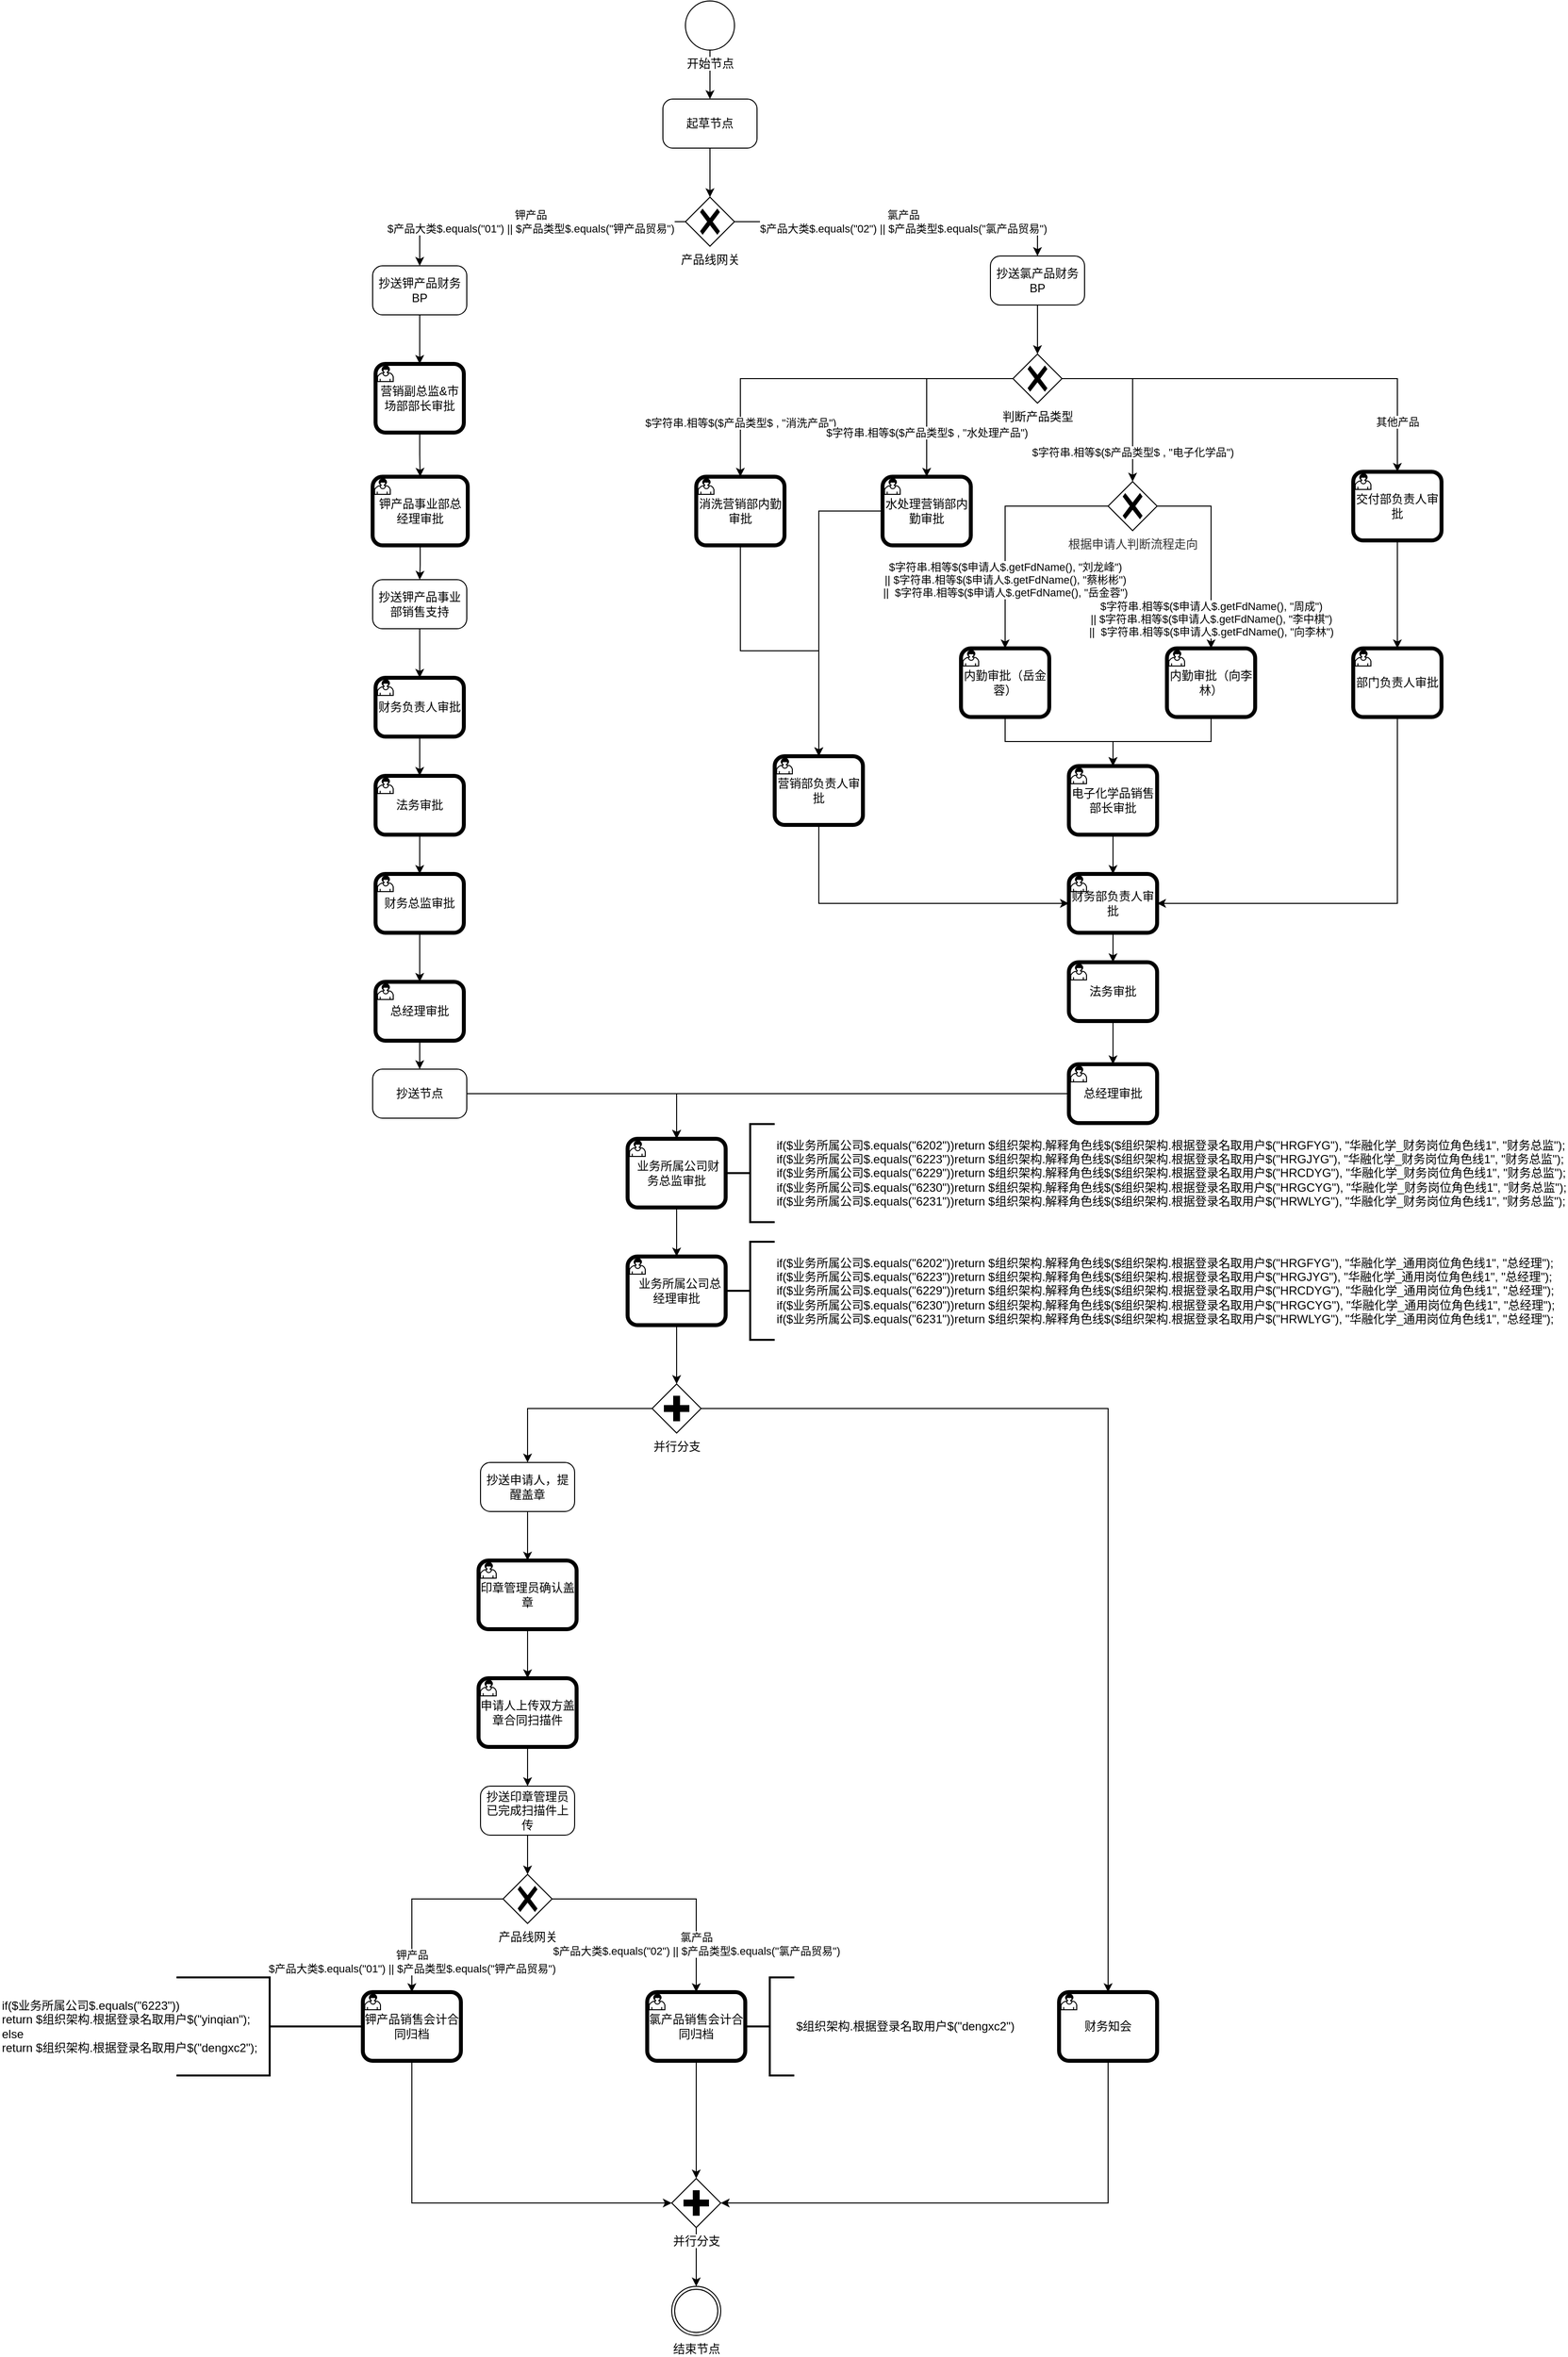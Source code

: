 <mxfile version="14.9.6" type="device"><diagram id="mCXLW7hMvnV6AIE4tuFE" name="销售合同"><mxGraphModel dx="1756" dy="630" grid="1" gridSize="10" guides="1" tooltips="1" connect="1" arrows="1" fold="1" page="1" pageScale="1" pageWidth="827" pageHeight="1169" math="0" shadow="0"><root><mxCell id="0"/><mxCell id="1" parent="0"/><mxCell id="2huFLet8-t7IHX91c-Gu-3" value="" style="edgeStyle=orthogonalEdgeStyle;rounded=0;orthogonalLoop=1;jettySize=auto;html=1;" parent="1" source="2huFLet8-t7IHX91c-Gu-1" target="2huFLet8-t7IHX91c-Gu-2" edge="1"><mxGeometry relative="1" as="geometry"/></mxCell><mxCell id="2huFLet8-t7IHX91c-Gu-1" value="开始节点" style="points=[[0.145,0.145,0],[0.5,0,0],[0.855,0.145,0],[1,0.5,0],[0.855,0.855,0],[0.5,1,0],[0.145,0.855,0],[0,0.5,0]];shape=mxgraph.bpmn.event;html=1;verticalLabelPosition=bottom;labelBackgroundColor=#ffffff;verticalAlign=top;align=center;perimeter=ellipsePerimeter;outlineConnect=0;aspect=fixed;outline=standard;symbol=general;" parent="1" vertex="1"><mxGeometry x="389" y="30" width="50" height="50" as="geometry"/></mxCell><mxCell id="2huFLet8-t7IHX91c-Gu-5" style="edgeStyle=orthogonalEdgeStyle;rounded=0;orthogonalLoop=1;jettySize=auto;html=1;exitX=0.5;exitY=1;exitDx=0;exitDy=0;exitPerimeter=0;" parent="1" source="2huFLet8-t7IHX91c-Gu-2" target="2huFLet8-t7IHX91c-Gu-4" edge="1"><mxGeometry relative="1" as="geometry"/></mxCell><mxCell id="2huFLet8-t7IHX91c-Gu-2" value="起草节点" style="points=[[0.25,0,0],[0.5,0,0],[0.75,0,0],[1,0.25,0],[1,0.5,0],[1,0.75,0],[0.75,1,0],[0.5,1,0],[0.25,1,0],[0,0.75,0],[0,0.5,0],[0,0.25,0]];shape=mxgraph.bpmn.task;whiteSpace=wrap;rectStyle=rounded;size=10;taskMarker=abstract;" parent="1" vertex="1"><mxGeometry x="366" y="130" width="96" height="50" as="geometry"/></mxCell><mxCell id="2huFLet8-t7IHX91c-Gu-8" value="钾产品&lt;br&gt;$产品大类$.equals(&quot;01&quot;) || $产品类型$.equals(&quot;钾产品贸易&quot;)" style="edgeStyle=orthogonalEdgeStyle;rounded=0;orthogonalLoop=1;jettySize=auto;html=1;exitX=0;exitY=0.5;exitDx=0;exitDy=0;exitPerimeter=0;" parent="1" source="2huFLet8-t7IHX91c-Gu-4" target="2huFLet8-t7IHX91c-Gu-7" edge="1"><mxGeometry relative="1" as="geometry"/></mxCell><mxCell id="2huFLet8-t7IHX91c-Gu-10" value="氯产品&lt;br&gt;$产品大类$.equals(&quot;02&quot;) || $产品类型$.equals(&quot;氯产品贸易&quot;)" style="edgeStyle=orthogonalEdgeStyle;rounded=0;orthogonalLoop=1;jettySize=auto;html=1;exitX=1;exitY=0.5;exitDx=0;exitDy=0;exitPerimeter=0;entryX=0.5;entryY=0;entryDx=0;entryDy=0;entryPerimeter=0;" parent="1" source="2huFLet8-t7IHX91c-Gu-4" target="2huFLet8-t7IHX91c-Gu-9" edge="1"><mxGeometry relative="1" as="geometry"/></mxCell><mxCell id="2huFLet8-t7IHX91c-Gu-4" value="产品线网关" style="points=[[0.25,0.25,0],[0.5,0,0],[0.75,0.25,0],[1,0.5,0],[0.75,0.75,0],[0.5,1,0],[0.25,0.75,0],[0,0.5,0]];shape=mxgraph.bpmn.gateway2;html=1;verticalLabelPosition=bottom;labelBackgroundColor=#ffffff;verticalAlign=top;align=center;perimeter=rhombusPerimeter;outlineConnect=0;outline=none;symbol=none;gwType=exclusive;" parent="1" vertex="1"><mxGeometry x="389" y="230" width="50" height="50" as="geometry"/></mxCell><mxCell id="2huFLet8-t7IHX91c-Gu-12" value="" style="edgeStyle=orthogonalEdgeStyle;rounded=0;orthogonalLoop=1;jettySize=auto;html=1;" parent="1" source="2huFLet8-t7IHX91c-Gu-7" target="2huFLet8-t7IHX91c-Gu-11" edge="1"><mxGeometry relative="1" as="geometry"/></mxCell><mxCell id="2huFLet8-t7IHX91c-Gu-7" value="抄送钾产品财务BP" style="points=[[0.25,0,0],[0.5,0,0],[0.75,0,0],[1,0.25,0],[1,0.5,0],[1,0.75,0],[0.75,1,0],[0.5,1,0],[0.25,1,0],[0,0.75,0],[0,0.5,0],[0,0.25,0]];shape=mxgraph.bpmn.task;whiteSpace=wrap;rectStyle=rounded;size=10;taskMarker=abstract;" parent="1" vertex="1"><mxGeometry x="70" y="300" width="96" height="50" as="geometry"/></mxCell><mxCell id="2huFLet8-t7IHX91c-Gu-63" style="edgeStyle=orthogonalEdgeStyle;rounded=0;orthogonalLoop=1;jettySize=auto;html=1;exitX=0.5;exitY=1;exitDx=0;exitDy=0;exitPerimeter=0;entryX=0.5;entryY=0;entryDx=0;entryDy=0;entryPerimeter=0;" parent="1" source="2huFLet8-t7IHX91c-Gu-9" target="2huFLet8-t7IHX91c-Gu-62" edge="1"><mxGeometry relative="1" as="geometry"/></mxCell><mxCell id="2huFLet8-t7IHX91c-Gu-9" value="抄送氯产品财务BP" style="points=[[0.25,0,0],[0.5,0,0],[0.75,0,0],[1,0.25,0],[1,0.5,0],[1,0.75,0],[0.75,1,0],[0.5,1,0],[0.25,1,0],[0,0.75,0],[0,0.5,0],[0,0.25,0]];shape=mxgraph.bpmn.task;whiteSpace=wrap;rectStyle=rounded;size=10;taskMarker=abstract;" parent="1" vertex="1"><mxGeometry x="700" y="290" width="96" height="50" as="geometry"/></mxCell><mxCell id="2huFLet8-t7IHX91c-Gu-14" value="" style="edgeStyle=orthogonalEdgeStyle;rounded=0;orthogonalLoop=1;jettySize=auto;html=1;" parent="1" source="2huFLet8-t7IHX91c-Gu-11" target="2huFLet8-t7IHX91c-Gu-13" edge="1"><mxGeometry relative="1" as="geometry"/></mxCell><mxCell id="2huFLet8-t7IHX91c-Gu-11" value="营销副总监&amp;市场部部长审批" style="points=[[0.25,0,0],[0.5,0,0],[0.75,0,0],[1,0.25,0],[1,0.5,0],[1,0.75,0],[0.75,1,0],[0.5,1,0],[0.25,1,0],[0,0.75,0],[0,0.5,0],[0,0.25,0]];shape=mxgraph.bpmn.task;whiteSpace=wrap;rectStyle=rounded;size=10;bpmnShapeType=call;taskMarker=user;" parent="1" vertex="1"><mxGeometry x="73" y="400" width="90" height="70" as="geometry"/></mxCell><mxCell id="2huFLet8-t7IHX91c-Gu-16" value="" style="edgeStyle=orthogonalEdgeStyle;rounded=0;orthogonalLoop=1;jettySize=auto;html=1;" parent="1" source="2huFLet8-t7IHX91c-Gu-13" target="2huFLet8-t7IHX91c-Gu-15" edge="1"><mxGeometry relative="1" as="geometry"/></mxCell><mxCell id="2huFLet8-t7IHX91c-Gu-13" value="钾产品事业部总经理审批" style="points=[[0.25,0,0],[0.5,0,0],[0.75,0,0],[1,0.25,0],[1,0.5,0],[1,0.75,0],[0.75,1,0],[0.5,1,0],[0.25,1,0],[0,0.75,0],[0,0.5,0],[0,0.25,0]];shape=mxgraph.bpmn.task;whiteSpace=wrap;rectStyle=rounded;size=10;bpmnShapeType=call;taskMarker=user;" parent="1" vertex="1"><mxGeometry x="70" y="515" width="97" height="70" as="geometry"/></mxCell><mxCell id="2huFLet8-t7IHX91c-Gu-18" value="" style="edgeStyle=orthogonalEdgeStyle;rounded=0;orthogonalLoop=1;jettySize=auto;html=1;" parent="1" source="2huFLet8-t7IHX91c-Gu-15" target="2huFLet8-t7IHX91c-Gu-17" edge="1"><mxGeometry relative="1" as="geometry"/></mxCell><mxCell id="2huFLet8-t7IHX91c-Gu-15" value="抄送钾产品事业部销售支持" style="points=[[0.25,0,0],[0.5,0,0],[0.75,0,0],[1,0.25,0],[1,0.5,0],[1,0.75,0],[0.75,1,0],[0.5,1,0],[0.25,1,0],[0,0.75,0],[0,0.5,0],[0,0.25,0]];shape=mxgraph.bpmn.task;whiteSpace=wrap;rectStyle=rounded;size=10;taskMarker=abstract;" parent="1" vertex="1"><mxGeometry x="70" y="620" width="96" height="50" as="geometry"/></mxCell><mxCell id="2huFLet8-t7IHX91c-Gu-22" value="" style="edgeStyle=orthogonalEdgeStyle;rounded=0;orthogonalLoop=1;jettySize=auto;html=1;" parent="1" source="2huFLet8-t7IHX91c-Gu-17" target="2huFLet8-t7IHX91c-Gu-19" edge="1"><mxGeometry relative="1" as="geometry"/></mxCell><mxCell id="2huFLet8-t7IHX91c-Gu-17" value="财务负责人审批" style="points=[[0.25,0,0],[0.5,0,0],[0.75,0,0],[1,0.25,0],[1,0.5,0],[1,0.75,0],[0.75,1,0],[0.5,1,0],[0.25,1,0],[0,0.75,0],[0,0.5,0],[0,0.25,0]];shape=mxgraph.bpmn.task;whiteSpace=wrap;rectStyle=rounded;size=10;bpmnShapeType=call;taskMarker=user;" parent="1" vertex="1"><mxGeometry x="73" y="720" width="90" height="60" as="geometry"/></mxCell><mxCell id="2huFLet8-t7IHX91c-Gu-23" value="" style="edgeStyle=orthogonalEdgeStyle;rounded=0;orthogonalLoop=1;jettySize=auto;html=1;" parent="1" source="2huFLet8-t7IHX91c-Gu-19" target="2huFLet8-t7IHX91c-Gu-20" edge="1"><mxGeometry relative="1" as="geometry"/></mxCell><mxCell id="2huFLet8-t7IHX91c-Gu-19" value="法务审批" style="points=[[0.25,0,0],[0.5,0,0],[0.75,0,0],[1,0.25,0],[1,0.5,0],[1,0.75,0],[0.75,1,0],[0.5,1,0],[0.25,1,0],[0,0.75,0],[0,0.5,0],[0,0.25,0]];shape=mxgraph.bpmn.task;whiteSpace=wrap;rectStyle=rounded;size=10;bpmnShapeType=call;taskMarker=user;" parent="1" vertex="1"><mxGeometry x="73" y="820" width="90" height="60" as="geometry"/></mxCell><mxCell id="2huFLet8-t7IHX91c-Gu-24" value="" style="edgeStyle=orthogonalEdgeStyle;rounded=0;orthogonalLoop=1;jettySize=auto;html=1;" parent="1" source="2huFLet8-t7IHX91c-Gu-20" target="2huFLet8-t7IHX91c-Gu-21" edge="1"><mxGeometry relative="1" as="geometry"/></mxCell><mxCell id="2huFLet8-t7IHX91c-Gu-20" value="财务总监审批" style="points=[[0.25,0,0],[0.5,0,0],[0.75,0,0],[1,0.25,0],[1,0.5,0],[1,0.75,0],[0.75,1,0],[0.5,1,0],[0.25,1,0],[0,0.75,0],[0,0.5,0],[0,0.25,0]];shape=mxgraph.bpmn.task;whiteSpace=wrap;rectStyle=rounded;size=10;bpmnShapeType=call;taskMarker=user;" parent="1" vertex="1"><mxGeometry x="73" y="920" width="90" height="60" as="geometry"/></mxCell><mxCell id="2huFLet8-t7IHX91c-Gu-26" value="" style="edgeStyle=orthogonalEdgeStyle;rounded=0;orthogonalLoop=1;jettySize=auto;html=1;" parent="1" source="2huFLet8-t7IHX91c-Gu-21" target="2huFLet8-t7IHX91c-Gu-25" edge="1"><mxGeometry relative="1" as="geometry"/></mxCell><mxCell id="2huFLet8-t7IHX91c-Gu-21" value="总经理审批" style="points=[[0.25,0,0],[0.5,0,0],[0.75,0,0],[1,0.25,0],[1,0.5,0],[1,0.75,0],[0.75,1,0],[0.5,1,0],[0.25,1,0],[0,0.75,0],[0,0.5,0],[0,0.25,0]];shape=mxgraph.bpmn.task;whiteSpace=wrap;rectStyle=rounded;size=10;bpmnShapeType=call;taskMarker=user;" parent="1" vertex="1"><mxGeometry x="73" y="1030" width="90" height="60" as="geometry"/></mxCell><mxCell id="2huFLet8-t7IHX91c-Gu-31" style="edgeStyle=orthogonalEdgeStyle;rounded=0;orthogonalLoop=1;jettySize=auto;html=1;exitX=1;exitY=0.5;exitDx=0;exitDy=0;exitPerimeter=0;entryX=0.5;entryY=0;entryDx=0;entryDy=0;entryPerimeter=0;" parent="1" source="2huFLet8-t7IHX91c-Gu-25" target="2huFLet8-t7IHX91c-Gu-27" edge="1"><mxGeometry relative="1" as="geometry"/></mxCell><mxCell id="2huFLet8-t7IHX91c-Gu-25" value="抄送节点" style="points=[[0.25,0,0],[0.5,0,0],[0.75,0,0],[1,0.25,0],[1,0.5,0],[1,0.75,0],[0.75,1,0],[0.5,1,0],[0.25,1,0],[0,0.75,0],[0,0.5,0],[0,0.25,0]];shape=mxgraph.bpmn.task;whiteSpace=wrap;rectStyle=rounded;size=10;taskMarker=abstract;" parent="1" vertex="1"><mxGeometry x="70" y="1119" width="96" height="50" as="geometry"/></mxCell><mxCell id="2huFLet8-t7IHX91c-Gu-32" value="" style="edgeStyle=orthogonalEdgeStyle;rounded=0;orthogonalLoop=1;jettySize=auto;html=1;" parent="1" source="2huFLet8-t7IHX91c-Gu-27" target="2huFLet8-t7IHX91c-Gu-29" edge="1"><mxGeometry relative="1" as="geometry"/></mxCell><mxCell id="2huFLet8-t7IHX91c-Gu-27" value=" 业务所属公司财务总监审批" style="points=[[0.25,0,0],[0.5,0,0],[0.75,0,0],[1,0.25,0],[1,0.5,0],[1,0.75,0],[0.75,1,0],[0.5,1,0],[0.25,1,0],[0,0.75,0],[0,0.5,0],[0,0.25,0]];shape=mxgraph.bpmn.task;whiteSpace=wrap;rectStyle=rounded;size=10;bpmnShapeType=call;taskMarker=user;" parent="1" vertex="1"><mxGeometry x="330" y="1190" width="100" height="70" as="geometry"/></mxCell><mxCell id="2huFLet8-t7IHX91c-Gu-28" value="if($业务所属公司$.equals(&quot;6202&quot;))return $组织架构.解释角色线$($组织架构.根据登录名取用户$(&quot;HRGFYG&quot;), &quot;华融化学_财务岗位角色线1&quot;, &quot;财务总监&quot;);&lt;br&gt;if($业务所属公司$.equals(&quot;6223&quot;))return $组织架构.解释角色线$($组织架构.根据登录名取用户$(&quot;HRGJYG&quot;), &quot;华融化学_财务岗位角色线1&quot;, &quot;财务总监&quot;);&lt;br&gt;if($业务所属公司$.equals(&quot;6229&quot;))return $组织架构.解释角色线$($组织架构.根据登录名取用户$(&quot;HRCDYG&quot;), &quot;华融化学_财务岗位角色线1&quot;, &quot;财务总监&quot;);&lt;br&gt;if($业务所属公司$.equals(&quot;6230&quot;))return $组织架构.解释角色线$($组织架构.根据登录名取用户$(&quot;HRGCYG&quot;), &quot;华融化学_财务岗位角色线1&quot;, &quot;财务总监&quot;);&lt;br&gt;if($业务所属公司$.equals(&quot;6231&quot;))return $组织架构.解释角色线$($组织架构.根据登录名取用户$(&quot;HRWLYG&quot;), &quot;华融化学_财务岗位角色线1&quot;, &quot;财务总监&quot;);" style="strokeWidth=2;html=1;shape=mxgraph.flowchart.annotation_2;align=left;labelPosition=right;pointerEvents=1;" parent="1" vertex="1"><mxGeometry x="430" y="1175" width="50" height="100" as="geometry"/></mxCell><mxCell id="2huFLet8-t7IHX91c-Gu-34" style="edgeStyle=orthogonalEdgeStyle;rounded=0;orthogonalLoop=1;jettySize=auto;html=1;exitX=0.5;exitY=1;exitDx=0;exitDy=0;exitPerimeter=0;" parent="1" source="2huFLet8-t7IHX91c-Gu-29" target="2huFLet8-t7IHX91c-Gu-33" edge="1"><mxGeometry relative="1" as="geometry"/></mxCell><mxCell id="2huFLet8-t7IHX91c-Gu-29" value="  业务所属公司总经理审批" style="points=[[0.25,0,0],[0.5,0,0],[0.75,0,0],[1,0.25,0],[1,0.5,0],[1,0.75,0],[0.75,1,0],[0.5,1,0],[0.25,1,0],[0,0.75,0],[0,0.5,0],[0,0.25,0]];shape=mxgraph.bpmn.task;whiteSpace=wrap;rectStyle=rounded;size=10;bpmnShapeType=call;taskMarker=user;" parent="1" vertex="1"><mxGeometry x="330" y="1310" width="100" height="70" as="geometry"/></mxCell><mxCell id="2huFLet8-t7IHX91c-Gu-30" value="if($业务所属公司$.equals(&quot;6202&quot;))return $组织架构.解释角色线$($组织架构.根据登录名取用户$(&quot;HRGFYG&quot;), &quot;华融化学_通用岗位角色线1&quot;, &quot;总经理&quot;);&lt;br&gt;if($业务所属公司$.equals(&quot;6223&quot;))return $组织架构.解释角色线$($组织架构.根据登录名取用户$(&quot;HRGJYG&quot;), &quot;华融化学_通用岗位角色线1&quot;, &quot;总经理&quot;);&lt;br&gt;if($业务所属公司$.equals(&quot;6229&quot;))return $组织架构.解释角色线$($组织架构.根据登录名取用户$(&quot;HRCDYG&quot;), &quot;华融化学_通用岗位角色线1&quot;, &quot;总经理&quot;);&lt;br&gt;if($业务所属公司$.equals(&quot;6230&quot;))return $组织架构.解释角色线$($组织架构.根据登录名取用户$(&quot;HRGCYG&quot;), &quot;华融化学_通用岗位角色线1&quot;, &quot;总经理&quot;);&lt;br&gt;if($业务所属公司$.equals(&quot;6231&quot;))return $组织架构.解释角色线$($组织架构.根据登录名取用户$(&quot;HRWLYG&quot;), &quot;华融化学_通用岗位角色线1&quot;, &quot;总经理&quot;);" style="strokeWidth=2;html=1;shape=mxgraph.flowchart.annotation_2;align=left;labelPosition=right;pointerEvents=1;" parent="1" vertex="1"><mxGeometry x="430" y="1295" width="50" height="100" as="geometry"/></mxCell><mxCell id="2huFLet8-t7IHX91c-Gu-36" style="edgeStyle=orthogonalEdgeStyle;rounded=0;orthogonalLoop=1;jettySize=auto;html=1;exitX=0;exitY=0.5;exitDx=0;exitDy=0;exitPerimeter=0;" parent="1" source="2huFLet8-t7IHX91c-Gu-33" target="2huFLet8-t7IHX91c-Gu-35" edge="1"><mxGeometry relative="1" as="geometry"/></mxCell><mxCell id="2huFLet8-t7IHX91c-Gu-55" style="edgeStyle=orthogonalEdgeStyle;rounded=0;orthogonalLoop=1;jettySize=auto;html=1;exitX=1;exitY=0.5;exitDx=0;exitDy=0;exitPerimeter=0;entryX=0.5;entryY=0;entryDx=0;entryDy=0;entryPerimeter=0;" parent="1" source="2huFLet8-t7IHX91c-Gu-33" target="2huFLet8-t7IHX91c-Gu-54" edge="1"><mxGeometry relative="1" as="geometry"/></mxCell><mxCell id="2huFLet8-t7IHX91c-Gu-33" value="并行分支" style="points=[[0.25,0.25,0],[0.5,0,0],[0.75,0.25,0],[1,0.5,0],[0.75,0.75,0],[0.5,1,0],[0.25,0.75,0],[0,0.5,0]];shape=mxgraph.bpmn.gateway2;html=1;verticalLabelPosition=bottom;labelBackgroundColor=#ffffff;verticalAlign=top;align=center;perimeter=rhombusPerimeter;outlineConnect=0;outline=none;symbol=none;gwType=parallel;" parent="1" vertex="1"><mxGeometry x="355" y="1440" width="50" height="50" as="geometry"/></mxCell><mxCell id="2huFLet8-t7IHX91c-Gu-38" value="" style="edgeStyle=orthogonalEdgeStyle;rounded=0;orthogonalLoop=1;jettySize=auto;html=1;" parent="1" source="2huFLet8-t7IHX91c-Gu-35" target="2huFLet8-t7IHX91c-Gu-37" edge="1"><mxGeometry relative="1" as="geometry"/></mxCell><mxCell id="2huFLet8-t7IHX91c-Gu-35" value="抄送申请人，提醒盖章" style="points=[[0.25,0,0],[0.5,0,0],[0.75,0,0],[1,0.25,0],[1,0.5,0],[1,0.75,0],[0.75,1,0],[0.5,1,0],[0.25,1,0],[0,0.75,0],[0,0.5,0],[0,0.25,0]];shape=mxgraph.bpmn.task;whiteSpace=wrap;rectStyle=rounded;size=10;taskMarker=abstract;" parent="1" vertex="1"><mxGeometry x="180" y="1520" width="96" height="50" as="geometry"/></mxCell><mxCell id="2huFLet8-t7IHX91c-Gu-40" value="" style="edgeStyle=orthogonalEdgeStyle;rounded=0;orthogonalLoop=1;jettySize=auto;html=1;" parent="1" source="2huFLet8-t7IHX91c-Gu-37" target="2huFLet8-t7IHX91c-Gu-39" edge="1"><mxGeometry relative="1" as="geometry"/></mxCell><mxCell id="2huFLet8-t7IHX91c-Gu-37" value="印章管理员确认盖章" style="points=[[0.25,0,0],[0.5,0,0],[0.75,0,0],[1,0.25,0],[1,0.5,0],[1,0.75,0],[0.75,1,0],[0.5,1,0],[0.25,1,0],[0,0.75,0],[0,0.5,0],[0,0.25,0]];shape=mxgraph.bpmn.task;whiteSpace=wrap;rectStyle=rounded;size=10;bpmnShapeType=call;taskMarker=user;" parent="1" vertex="1"><mxGeometry x="178" y="1620" width="100" height="70" as="geometry"/></mxCell><mxCell id="2huFLet8-t7IHX91c-Gu-42" value="" style="edgeStyle=orthogonalEdgeStyle;rounded=0;orthogonalLoop=1;jettySize=auto;html=1;" parent="1" source="2huFLet8-t7IHX91c-Gu-39" target="2huFLet8-t7IHX91c-Gu-41" edge="1"><mxGeometry relative="1" as="geometry"/></mxCell><mxCell id="2huFLet8-t7IHX91c-Gu-39" value="申请人上传双方盖章合同扫描件" style="points=[[0.25,0,0],[0.5,0,0],[0.75,0,0],[1,0.25,0],[1,0.5,0],[1,0.75,0],[0.75,1,0],[0.5,1,0],[0.25,1,0],[0,0.75,0],[0,0.5,0],[0,0.25,0]];shape=mxgraph.bpmn.task;whiteSpace=wrap;rectStyle=rounded;size=10;bpmnShapeType=call;taskMarker=user;" parent="1" vertex="1"><mxGeometry x="178" y="1740" width="100" height="70" as="geometry"/></mxCell><mxCell id="2huFLet8-t7IHX91c-Gu-46" value="" style="edgeStyle=orthogonalEdgeStyle;rounded=0;orthogonalLoop=1;jettySize=auto;html=1;" parent="1" source="2huFLet8-t7IHX91c-Gu-41" target="2huFLet8-t7IHX91c-Gu-45" edge="1"><mxGeometry relative="1" as="geometry"/></mxCell><mxCell id="2huFLet8-t7IHX91c-Gu-41" value="抄送印章管理员已完成扫描件上传" style="points=[[0.25,0,0],[0.5,0,0],[0.75,0,0],[1,0.25,0],[1,0.5,0],[1,0.75,0],[0.75,1,0],[0.5,1,0],[0.25,1,0],[0,0.75,0],[0,0.5,0],[0,0.25,0]];shape=mxgraph.bpmn.task;whiteSpace=wrap;rectStyle=rounded;size=10;taskMarker=abstract;" parent="1" vertex="1"><mxGeometry x="180" y="1850" width="96" height="50" as="geometry"/></mxCell><mxCell id="2huFLet8-t7IHX91c-Gu-43" value="钾产品&lt;br&gt;$产品大类$.equals(&quot;01&quot;) || $产品类型$.equals(&quot;钾产品贸易&quot;)" style="edgeStyle=orthogonalEdgeStyle;rounded=0;orthogonalLoop=1;jettySize=auto;html=1;exitX=0;exitY=0.5;exitDx=0;exitDy=0;exitPerimeter=0;entryX=0.5;entryY=0;entryDx=0;entryDy=0;entryPerimeter=0;" parent="1" source="2huFLet8-t7IHX91c-Gu-45" target="2huFLet8-t7IHX91c-Gu-47" edge="1"><mxGeometry x="0.681" relative="1" as="geometry"><mxPoint x="-70" y="2010" as="targetPoint"/><mxPoint y="-1" as="offset"/></mxGeometry></mxCell><mxCell id="2huFLet8-t7IHX91c-Gu-44" value="氯产品&lt;br&gt;$产品大类$.equals(&quot;02&quot;) || $产品类型$.equals(&quot;氯产品贸易&quot;)" style="edgeStyle=orthogonalEdgeStyle;rounded=0;orthogonalLoop=1;jettySize=auto;html=1;exitX=1;exitY=0.5;exitDx=0;exitDy=0;exitPerimeter=0;entryX=0.5;entryY=0;entryDx=0;entryDy=0;entryPerimeter=0;" parent="1" source="2huFLet8-t7IHX91c-Gu-45" target="2huFLet8-t7IHX91c-Gu-48" edge="1"><mxGeometry x="0.587" relative="1" as="geometry"><mxPoint x="560" y="2000" as="targetPoint"/><mxPoint y="1" as="offset"/></mxGeometry></mxCell><mxCell id="2huFLet8-t7IHX91c-Gu-45" value="产品线网关" style="points=[[0.25,0.25,0],[0.5,0,0],[0.75,0.25,0],[1,0.5,0],[0.75,0.75,0],[0.5,1,0],[0.25,0.75,0],[0,0.5,0]];shape=mxgraph.bpmn.gateway2;html=1;verticalLabelPosition=bottom;labelBackgroundColor=#ffffff;verticalAlign=top;align=center;perimeter=rhombusPerimeter;outlineConnect=0;outline=none;symbol=none;gwType=exclusive;" parent="1" vertex="1"><mxGeometry x="203" y="1940" width="50" height="50" as="geometry"/></mxCell><mxCell id="2huFLet8-t7IHX91c-Gu-56" style="edgeStyle=orthogonalEdgeStyle;rounded=0;orthogonalLoop=1;jettySize=auto;html=1;exitX=0.5;exitY=1;exitDx=0;exitDy=0;exitPerimeter=0;entryX=0;entryY=0.5;entryDx=0;entryDy=0;entryPerimeter=0;" parent="1" source="2huFLet8-t7IHX91c-Gu-47" target="2huFLet8-t7IHX91c-Gu-53" edge="1"><mxGeometry relative="1" as="geometry"/></mxCell><mxCell id="2huFLet8-t7IHX91c-Gu-47" value="钾产品销售会计合同归档" style="points=[[0.25,0,0],[0.5,0,0],[0.75,0,0],[1,0.25,0],[1,0.5,0],[1,0.75,0],[0.75,1,0],[0.5,1,0],[0.25,1,0],[0,0.75,0],[0,0.5,0],[0,0.25,0]];shape=mxgraph.bpmn.task;whiteSpace=wrap;rectStyle=rounded;size=10;bpmnShapeType=call;taskMarker=user;" parent="1" vertex="1"><mxGeometry x="60" y="2060" width="100" height="70" as="geometry"/></mxCell><mxCell id="2huFLet8-t7IHX91c-Gu-57" style="edgeStyle=orthogonalEdgeStyle;rounded=0;orthogonalLoop=1;jettySize=auto;html=1;exitX=0.5;exitY=1;exitDx=0;exitDy=0;exitPerimeter=0;entryX=0.5;entryY=0;entryDx=0;entryDy=0;entryPerimeter=0;" parent="1" source="2huFLet8-t7IHX91c-Gu-48" target="2huFLet8-t7IHX91c-Gu-53" edge="1"><mxGeometry relative="1" as="geometry"/></mxCell><mxCell id="2huFLet8-t7IHX91c-Gu-48" value="氯产品销售会计合同归档" style="points=[[0.25,0,0],[0.5,0,0],[0.75,0,0],[1,0.25,0],[1,0.5,0],[1,0.75,0],[0.75,1,0],[0.5,1,0],[0.25,1,0],[0,0.75,0],[0,0.5,0],[0,0.25,0]];shape=mxgraph.bpmn.task;whiteSpace=wrap;rectStyle=rounded;size=10;bpmnShapeType=call;taskMarker=user;" parent="1" vertex="1"><mxGeometry x="350" y="2060" width="100" height="70" as="geometry"/></mxCell><mxCell id="2huFLet8-t7IHX91c-Gu-49" value="" style="strokeWidth=2;html=1;shape=mxgraph.flowchart.annotation_2;align=left;labelPosition=right;pointerEvents=1;rotation=180;" parent="1" vertex="1"><mxGeometry x="-130" y="2045" width="190" height="100" as="geometry"/></mxCell><mxCell id="2huFLet8-t7IHX91c-Gu-51" value="if($业务所属公司$.equals(&quot;6223&quot;))&lt;br&gt;return $组织架构.根据登录名取用户$(&quot;yinqian&quot;);&lt;br&gt;else&lt;br&gt;return $组织架构.根据登录名取用户$(&quot;dengxc2&quot;);" style="text;html=1;strokeColor=none;fillColor=none;align=left;verticalAlign=middle;whiteSpace=wrap;rounded=0;" parent="1" vertex="1"><mxGeometry x="-310" y="2050" width="270" height="90" as="geometry"/></mxCell><mxCell id="2huFLet8-t7IHX91c-Gu-52" value="$组织架构.根据登录名取用户$(&quot;dengxc2&quot;)" style="strokeWidth=2;html=1;shape=mxgraph.flowchart.annotation_2;align=left;labelPosition=right;pointerEvents=1;" parent="1" vertex="1"><mxGeometry x="450" y="2045" width="50" height="100" as="geometry"/></mxCell><mxCell id="2huFLet8-t7IHX91c-Gu-60" value="" style="edgeStyle=orthogonalEdgeStyle;rounded=0;orthogonalLoop=1;jettySize=auto;html=1;" parent="1" source="2huFLet8-t7IHX91c-Gu-53" target="2huFLet8-t7IHX91c-Gu-59" edge="1"><mxGeometry relative="1" as="geometry"/></mxCell><mxCell id="2huFLet8-t7IHX91c-Gu-53" value="并行分支" style="points=[[0.25,0.25,0],[0.5,0,0],[0.75,0.25,0],[1,0.5,0],[0.75,0.75,0],[0.5,1,0],[0.25,0.75,0],[0,0.5,0]];shape=mxgraph.bpmn.gateway2;html=1;verticalLabelPosition=bottom;labelBackgroundColor=#ffffff;verticalAlign=top;align=center;perimeter=rhombusPerimeter;outlineConnect=0;outline=none;symbol=none;gwType=parallel;" parent="1" vertex="1"><mxGeometry x="375" y="2250" width="50" height="50" as="geometry"/></mxCell><mxCell id="2huFLet8-t7IHX91c-Gu-58" style="edgeStyle=orthogonalEdgeStyle;rounded=0;orthogonalLoop=1;jettySize=auto;html=1;exitX=0.5;exitY=1;exitDx=0;exitDy=0;exitPerimeter=0;entryX=1;entryY=0.5;entryDx=0;entryDy=0;entryPerimeter=0;" parent="1" source="2huFLet8-t7IHX91c-Gu-54" target="2huFLet8-t7IHX91c-Gu-53" edge="1"><mxGeometry relative="1" as="geometry"/></mxCell><mxCell id="2huFLet8-t7IHX91c-Gu-54" value="财务知会" style="points=[[0.25,0,0],[0.5,0,0],[0.75,0,0],[1,0.25,0],[1,0.5,0],[1,0.75,0],[0.75,1,0],[0.5,1,0],[0.25,1,0],[0,0.75,0],[0,0.5,0],[0,0.25,0]];shape=mxgraph.bpmn.task;whiteSpace=wrap;rectStyle=rounded;size=10;bpmnShapeType=call;taskMarker=user;" parent="1" vertex="1"><mxGeometry x="770" y="2060" width="100" height="70" as="geometry"/></mxCell><mxCell id="2huFLet8-t7IHX91c-Gu-59" value="结束节点" style="points=[[0.145,0.145,0],[0.5,0,0],[0.855,0.145,0],[1,0.5,0],[0.855,0.855,0],[0.5,1,0],[0.145,0.855,0],[0,0.5,0]];shape=mxgraph.bpmn.event;html=1;verticalLabelPosition=bottom;labelBackgroundColor=#ffffff;verticalAlign=top;align=center;perimeter=ellipsePerimeter;outlineConnect=0;aspect=fixed;outline=throwing;symbol=general;" parent="1" vertex="1"><mxGeometry x="375" y="2360" width="50" height="50" as="geometry"/></mxCell><mxCell id="2huFLet8-t7IHX91c-Gu-83" style="edgeStyle=orthogonalEdgeStyle;rounded=0;orthogonalLoop=1;jettySize=auto;html=1;exitX=0.5;exitY=1;exitDx=0;exitDy=0;exitPerimeter=0;entryX=0.5;entryY=0;entryDx=0;entryDy=0;entryPerimeter=0;" parent="1" source="2huFLet8-t7IHX91c-Gu-61" target="2huFLet8-t7IHX91c-Gu-73" edge="1"><mxGeometry relative="1" as="geometry"/></mxCell><mxCell id="2huFLet8-t7IHX91c-Gu-61" value="消洗营销部内勤审批" style="points=[[0.25,0,0],[0.5,0,0],[0.75,0,0],[1,0.25,0],[1,0.5,0],[1,0.75,0],[0.75,1,0],[0.5,1,0],[0.25,1,0],[0,0.75,0],[0,0.5,0],[0,0.25,0]];shape=mxgraph.bpmn.task;whiteSpace=wrap;rectStyle=rounded;size=10;bpmnShapeType=call;taskMarker=user;" parent="1" vertex="1"><mxGeometry x="400" y="515" width="90" height="70" as="geometry"/></mxCell><mxCell id="2huFLet8-t7IHX91c-Gu-68" value="$字符串.相等$($产品类型$ , &quot;消洗产品&quot;)" style="edgeStyle=orthogonalEdgeStyle;rounded=0;orthogonalLoop=1;jettySize=auto;html=1;exitX=0;exitY=0.5;exitDx=0;exitDy=0;exitPerimeter=0;entryX=0.5;entryY=0;entryDx=0;entryDy=0;entryPerimeter=0;" parent="1" source="2huFLet8-t7IHX91c-Gu-62" target="2huFLet8-t7IHX91c-Gu-61" edge="1"><mxGeometry x="0.709" relative="1" as="geometry"><mxPoint as="offset"/></mxGeometry></mxCell><mxCell id="2huFLet8-t7IHX91c-Gu-69" value="$字符串.相等$($产品类型$ , &quot;水处理产品&quot;)" style="edgeStyle=orthogonalEdgeStyle;rounded=0;orthogonalLoop=1;jettySize=auto;html=1;exitX=0;exitY=0.5;exitDx=0;exitDy=0;exitPerimeter=0;entryX=0.5;entryY=0;entryDx=0;entryDy=0;entryPerimeter=0;" parent="1" source="2huFLet8-t7IHX91c-Gu-62" target="2huFLet8-t7IHX91c-Gu-64" edge="1"><mxGeometry x="0.521" relative="1" as="geometry"><mxPoint as="offset"/></mxGeometry></mxCell><mxCell id="2huFLet8-t7IHX91c-Gu-71" value="$字符串.相等$($产品类型$ , &quot;电子化学品&quot;)" style="edgeStyle=orthogonalEdgeStyle;rounded=0;orthogonalLoop=1;jettySize=auto;html=1;exitX=1;exitY=0.5;exitDx=0;exitDy=0;exitPerimeter=0;entryX=0.5;entryY=0;entryDx=0;entryDy=0;entryPerimeter=0;" parent="1" source="2huFLet8-t7IHX91c-Gu-62" target="2huFLet8-t7IHX91c-Gu-66" edge="1"><mxGeometry x="0.661" relative="1" as="geometry"><Array as="points"><mxPoint x="845" y="415"/></Array><mxPoint as="offset"/></mxGeometry></mxCell><mxCell id="2huFLet8-t7IHX91c-Gu-72" value="其他产品" style="edgeStyle=orthogonalEdgeStyle;rounded=0;orthogonalLoop=1;jettySize=auto;html=1;exitX=1;exitY=0.5;exitDx=0;exitDy=0;exitPerimeter=0;" parent="1" source="2huFLet8-t7IHX91c-Gu-62" target="2huFLet8-t7IHX91c-Gu-67" edge="1"><mxGeometry x="0.764" relative="1" as="geometry"><mxPoint as="offset"/></mxGeometry></mxCell><mxCell id="2huFLet8-t7IHX91c-Gu-62" value="判断产品类型" style="points=[[0.25,0.25,0],[0.5,0,0],[0.75,0.25,0],[1,0.5,0],[0.75,0.75,0],[0.5,1,0],[0.25,0.75,0],[0,0.5,0]];shape=mxgraph.bpmn.gateway2;html=1;verticalLabelPosition=bottom;labelBackgroundColor=#ffffff;verticalAlign=top;align=center;perimeter=rhombusPerimeter;outlineConnect=0;outline=none;symbol=none;gwType=exclusive;" parent="1" vertex="1"><mxGeometry x="723" y="390" width="50" height="50" as="geometry"/></mxCell><mxCell id="2huFLet8-t7IHX91c-Gu-84" style="edgeStyle=orthogonalEdgeStyle;rounded=0;orthogonalLoop=1;jettySize=auto;html=1;exitX=0;exitY=0.5;exitDx=0;exitDy=0;exitPerimeter=0;entryX=0.5;entryY=0;entryDx=0;entryDy=0;entryPerimeter=0;" parent="1" source="2huFLet8-t7IHX91c-Gu-64" target="2huFLet8-t7IHX91c-Gu-73" edge="1"><mxGeometry relative="1" as="geometry"><Array as="points"><mxPoint x="525" y="550"/></Array></mxGeometry></mxCell><mxCell id="2huFLet8-t7IHX91c-Gu-64" value="水处理营销部内勤审批" style="points=[[0.25,0,0],[0.5,0,0],[0.75,0,0],[1,0.25,0],[1,0.5,0],[1,0.75,0],[0.75,1,0],[0.5,1,0],[0.25,1,0],[0,0.75,0],[0,0.5,0],[0,0.25,0]];shape=mxgraph.bpmn.task;whiteSpace=wrap;rectStyle=rounded;size=10;bpmnShapeType=call;taskMarker=user;" parent="1" vertex="1"><mxGeometry x="590" y="515" width="90" height="70" as="geometry"/></mxCell><mxCell id="2huFLet8-t7IHX91c-Gu-77" value="$字符串.相等$($申请人$.getFdName(), &quot;刘龙峰&quot;) &lt;br&gt;|| $字符串.相等$($申请人$.getFdName(), &quot;蔡彬彬&quot;) &lt;br&gt;||&amp;nbsp; $字符串.相等$($申请人$.getFdName(), &quot;岳金蓉&quot;)" style="edgeStyle=orthogonalEdgeStyle;rounded=0;orthogonalLoop=1;jettySize=auto;html=1;exitX=0;exitY=0.5;exitDx=0;exitDy=0;exitPerimeter=0;entryX=0.5;entryY=0;entryDx=0;entryDy=0;entryPerimeter=0;" parent="1" source="2huFLet8-t7IHX91c-Gu-66" target="2huFLet8-t7IHX91c-Gu-74" edge="1"><mxGeometry x="0.44" relative="1" as="geometry"><mxPoint as="offset"/></mxGeometry></mxCell><mxCell id="2huFLet8-t7IHX91c-Gu-78" value="$字符串.相等$($申请人$.getFdName(), &quot;周成&quot;) &lt;br&gt;|| $字符串.相等$($申请人$.getFdName(), &quot;李中棋&quot;)&lt;br&gt;||&amp;nbsp; $字符串.相等$($申请人$.getFdName(), &quot;向李林&quot;)" style="edgeStyle=orthogonalEdgeStyle;rounded=0;orthogonalLoop=1;jettySize=auto;html=1;exitX=1;exitY=0.5;exitDx=0;exitDy=0;exitPerimeter=0;entryX=0.5;entryY=0;entryDx=0;entryDy=0;entryPerimeter=0;" parent="1" source="2huFLet8-t7IHX91c-Gu-66" target="2huFLet8-t7IHX91c-Gu-75" edge="1"><mxGeometry x="0.7" relative="1" as="geometry"><mxPoint as="offset"/></mxGeometry></mxCell><mxCell id="2huFLet8-t7IHX91c-Gu-66" value="&lt;span style=&quot;color: rgb(51 , 51 , 51) ; font-family: &amp;#34;microsoft yahei&amp;#34; , &amp;#34;tahoma&amp;#34; , &amp;#34;geneva&amp;#34; , sans-serif , &amp;#34;simsun&amp;#34; ; text-align: left&quot;&gt;根据申请人判断流程走向&lt;/span&gt;" style="points=[[0.25,0.25,0],[0.5,0,0],[0.75,0.25,0],[1,0.5,0],[0.75,0.75,0],[0.5,1,0],[0.25,0.75,0],[0,0.5,0]];shape=mxgraph.bpmn.gateway2;html=1;verticalLabelPosition=bottom;labelBackgroundColor=#ffffff;verticalAlign=top;align=center;perimeter=rhombusPerimeter;outlineConnect=0;outline=none;symbol=none;gwType=exclusive;" parent="1" vertex="1"><mxGeometry x="820" y="520" width="50" height="50" as="geometry"/></mxCell><mxCell id="2huFLet8-t7IHX91c-Gu-79" style="edgeStyle=orthogonalEdgeStyle;rounded=0;orthogonalLoop=1;jettySize=auto;html=1;exitX=0.5;exitY=1;exitDx=0;exitDy=0;exitPerimeter=0;" parent="1" source="2huFLet8-t7IHX91c-Gu-67" target="2huFLet8-t7IHX91c-Gu-76" edge="1"><mxGeometry relative="1" as="geometry"/></mxCell><mxCell id="2huFLet8-t7IHX91c-Gu-67" value="交付部负责人审批" style="points=[[0.25,0,0],[0.5,0,0],[0.75,0,0],[1,0.25,0],[1,0.5,0],[1,0.75,0],[0.75,1,0],[0.5,1,0],[0.25,1,0],[0,0.75,0],[0,0.5,0],[0,0.25,0]];shape=mxgraph.bpmn.task;whiteSpace=wrap;rectStyle=rounded;size=10;bpmnShapeType=call;taskMarker=user;" parent="1" vertex="1"><mxGeometry x="1070" y="510" width="90" height="70" as="geometry"/></mxCell><mxCell id="2huFLet8-t7IHX91c-Gu-95" style="edgeStyle=orthogonalEdgeStyle;rounded=0;orthogonalLoop=1;jettySize=auto;html=1;exitX=0.5;exitY=1;exitDx=0;exitDy=0;exitPerimeter=0;entryX=0;entryY=0.5;entryDx=0;entryDy=0;entryPerimeter=0;" parent="1" source="2huFLet8-t7IHX91c-Gu-73" target="2huFLet8-t7IHX91c-Gu-85" edge="1"><mxGeometry relative="1" as="geometry"/></mxCell><mxCell id="2huFLet8-t7IHX91c-Gu-73" value="营销部负责人审批" style="points=[[0.25,0,0],[0.5,0,0],[0.75,0,0],[1,0.25,0],[1,0.5,0],[1,0.75,0],[0.75,1,0],[0.5,1,0],[0.25,1,0],[0,0.75,0],[0,0.5,0],[0,0.25,0]];shape=mxgraph.bpmn.task;whiteSpace=wrap;rectStyle=rounded;size=10;bpmnShapeType=call;taskMarker=user;" parent="1" vertex="1"><mxGeometry x="480" y="800" width="90" height="70" as="geometry"/></mxCell><mxCell id="2huFLet8-t7IHX91c-Gu-81" style="edgeStyle=orthogonalEdgeStyle;rounded=0;orthogonalLoop=1;jettySize=auto;html=1;exitX=0.5;exitY=1;exitDx=0;exitDy=0;exitPerimeter=0;" parent="1" source="2huFLet8-t7IHX91c-Gu-74" target="2huFLet8-t7IHX91c-Gu-80" edge="1"><mxGeometry relative="1" as="geometry"/></mxCell><mxCell id="2huFLet8-t7IHX91c-Gu-74" value="内勤审批（岳金蓉）" style="points=[[0.25,0,0],[0.5,0,0],[0.75,0,0],[1,0.25,0],[1,0.5,0],[1,0.75,0],[0.75,1,0],[0.5,1,0],[0.25,1,0],[0,0.75,0],[0,0.5,0],[0,0.25,0]];shape=mxgraph.bpmn.task;whiteSpace=wrap;rectStyle=rounded;size=10;bpmnShapeType=call;taskMarker=user;" parent="1" vertex="1"><mxGeometry x="670" y="690" width="90" height="70" as="geometry"/></mxCell><mxCell id="2huFLet8-t7IHX91c-Gu-82" style="edgeStyle=orthogonalEdgeStyle;rounded=0;orthogonalLoop=1;jettySize=auto;html=1;exitX=0.5;exitY=1;exitDx=0;exitDy=0;exitPerimeter=0;entryX=0.5;entryY=0;entryDx=0;entryDy=0;entryPerimeter=0;" parent="1" source="2huFLet8-t7IHX91c-Gu-75" target="2huFLet8-t7IHX91c-Gu-80" edge="1"><mxGeometry relative="1" as="geometry"/></mxCell><mxCell id="2huFLet8-t7IHX91c-Gu-75" value="内勤审批（向李林）" style="points=[[0.25,0,0],[0.5,0,0],[0.75,0,0],[1,0.25,0],[1,0.5,0],[1,0.75,0],[0.75,1,0],[0.5,1,0],[0.25,1,0],[0,0.75,0],[0,0.5,0],[0,0.25,0]];shape=mxgraph.bpmn.task;whiteSpace=wrap;rectStyle=rounded;size=10;bpmnShapeType=call;taskMarker=user;" parent="1" vertex="1"><mxGeometry x="880" y="690" width="90" height="70" as="geometry"/></mxCell><mxCell id="2huFLet8-t7IHX91c-Gu-96" style="edgeStyle=orthogonalEdgeStyle;rounded=0;orthogonalLoop=1;jettySize=auto;html=1;exitX=0.5;exitY=1;exitDx=0;exitDy=0;exitPerimeter=0;entryX=1;entryY=0.5;entryDx=0;entryDy=0;entryPerimeter=0;" parent="1" source="2huFLet8-t7IHX91c-Gu-76" target="2huFLet8-t7IHX91c-Gu-85" edge="1"><mxGeometry relative="1" as="geometry"/></mxCell><mxCell id="2huFLet8-t7IHX91c-Gu-76" value="部门负责人审批" style="points=[[0.25,0,0],[0.5,0,0],[0.75,0,0],[1,0.25,0],[1,0.5,0],[1,0.75,0],[0.75,1,0],[0.5,1,0],[0.25,1,0],[0,0.75,0],[0,0.5,0],[0,0.25,0]];shape=mxgraph.bpmn.task;whiteSpace=wrap;rectStyle=rounded;size=10;bpmnShapeType=call;taskMarker=user;" parent="1" vertex="1"><mxGeometry x="1070" y="690" width="90" height="70" as="geometry"/></mxCell><mxCell id="2huFLet8-t7IHX91c-Gu-87" style="edgeStyle=orthogonalEdgeStyle;rounded=0;orthogonalLoop=1;jettySize=auto;html=1;exitX=0.5;exitY=1;exitDx=0;exitDy=0;exitPerimeter=0;" parent="1" source="2huFLet8-t7IHX91c-Gu-80" target="2huFLet8-t7IHX91c-Gu-85" edge="1"><mxGeometry relative="1" as="geometry"/></mxCell><mxCell id="2huFLet8-t7IHX91c-Gu-80" value="电子化学品销售部长审批" style="points=[[0.25,0,0],[0.5,0,0],[0.75,0,0],[1,0.25,0],[1,0.5,0],[1,0.75,0],[0.75,1,0],[0.5,1,0],[0.25,1,0],[0,0.75,0],[0,0.5,0],[0,0.25,0]];shape=mxgraph.bpmn.task;whiteSpace=wrap;rectStyle=rounded;size=10;bpmnShapeType=call;taskMarker=user;" parent="1" vertex="1"><mxGeometry x="780" y="810" width="90" height="70" as="geometry"/></mxCell><mxCell id="2huFLet8-t7IHX91c-Gu-88" style="edgeStyle=orthogonalEdgeStyle;rounded=0;orthogonalLoop=1;jettySize=auto;html=1;exitX=0.5;exitY=1;exitDx=0;exitDy=0;exitPerimeter=0;" parent="1" source="2huFLet8-t7IHX91c-Gu-85" target="2huFLet8-t7IHX91c-Gu-86" edge="1"><mxGeometry relative="1" as="geometry"/></mxCell><mxCell id="2huFLet8-t7IHX91c-Gu-85" value="财务部负责人审批" style="points=[[0.25,0,0],[0.5,0,0],[0.75,0,0],[1,0.25,0],[1,0.5,0],[1,0.75,0],[0.75,1,0],[0.5,1,0],[0.25,1,0],[0,0.75,0],[0,0.5,0],[0,0.25,0]];shape=mxgraph.bpmn.task;whiteSpace=wrap;rectStyle=rounded;size=10;bpmnShapeType=call;taskMarker=user;" parent="1" vertex="1"><mxGeometry x="780" y="920" width="90" height="60" as="geometry"/></mxCell><mxCell id="2huFLet8-t7IHX91c-Gu-90" style="edgeStyle=orthogonalEdgeStyle;rounded=0;orthogonalLoop=1;jettySize=auto;html=1;entryX=0.5;entryY=0;entryDx=0;entryDy=0;entryPerimeter=0;" parent="1" source="2huFLet8-t7IHX91c-Gu-86" target="2huFLet8-t7IHX91c-Gu-89" edge="1"><mxGeometry relative="1" as="geometry"/></mxCell><mxCell id="2huFLet8-t7IHX91c-Gu-86" value="法务审批" style="points=[[0.25,0,0],[0.5,0,0],[0.75,0,0],[1,0.25,0],[1,0.5,0],[1,0.75,0],[0.75,1,0],[0.5,1,0],[0.25,1,0],[0,0.75,0],[0,0.5,0],[0,0.25,0]];shape=mxgraph.bpmn.task;whiteSpace=wrap;rectStyle=rounded;size=10;bpmnShapeType=call;taskMarker=user;" parent="1" vertex="1"><mxGeometry x="780" y="1010" width="90" height="60" as="geometry"/></mxCell><mxCell id="2huFLet8-t7IHX91c-Gu-92" style="edgeStyle=orthogonalEdgeStyle;rounded=0;orthogonalLoop=1;jettySize=auto;html=1;exitX=0;exitY=0.5;exitDx=0;exitDy=0;exitPerimeter=0;entryX=0.5;entryY=0;entryDx=0;entryDy=0;entryPerimeter=0;" parent="1" source="2huFLet8-t7IHX91c-Gu-89" target="2huFLet8-t7IHX91c-Gu-27" edge="1"><mxGeometry relative="1" as="geometry"/></mxCell><mxCell id="2huFLet8-t7IHX91c-Gu-89" value="总经理审批" style="points=[[0.25,0,0],[0.5,0,0],[0.75,0,0],[1,0.25,0],[1,0.5,0],[1,0.75,0],[0.75,1,0],[0.5,1,0],[0.25,1,0],[0,0.75,0],[0,0.5,0],[0,0.25,0]];shape=mxgraph.bpmn.task;whiteSpace=wrap;rectStyle=rounded;size=10;bpmnShapeType=call;taskMarker=user;" parent="1" vertex="1"><mxGeometry x="780" y="1114" width="90" height="60" as="geometry"/></mxCell></root></mxGraphModel></diagram></mxfile>